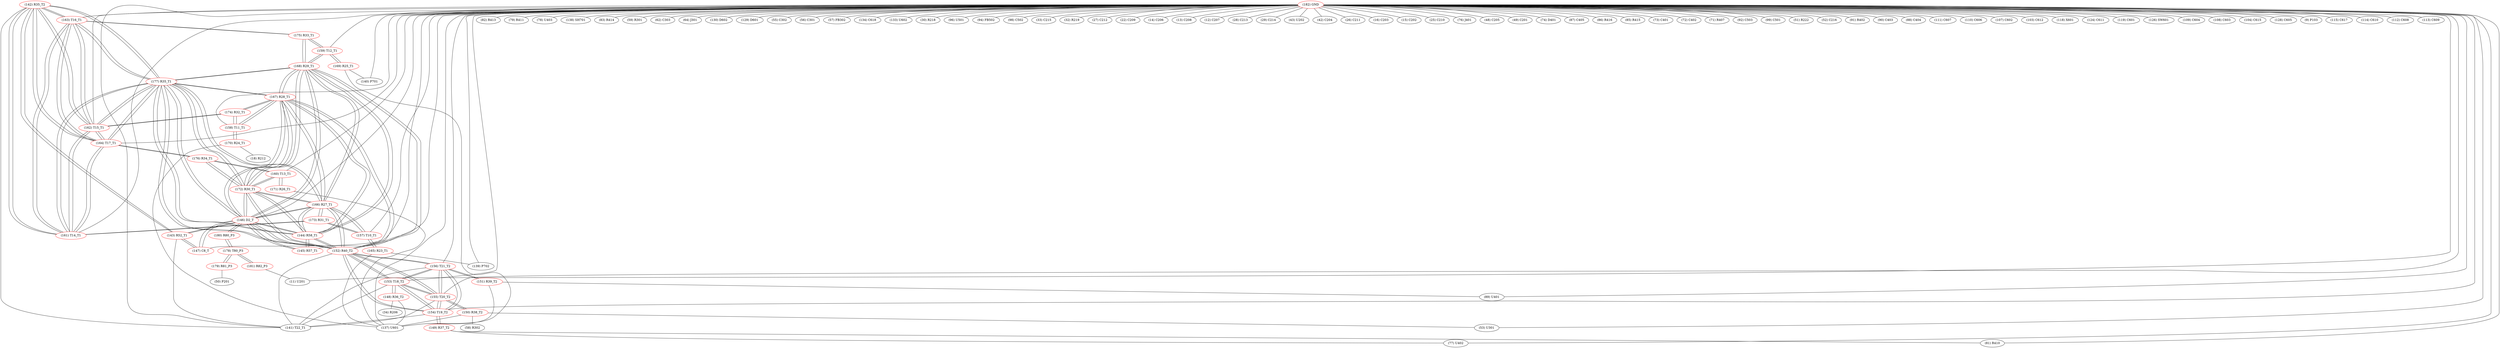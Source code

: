 graph {
	142 [label="(142) R35_T2" color=red]
	163 [label="(163) T16_T1"]
	162 [label="(162) T15_T1"]
	177 [label="(177) R35_T1"]
	161 [label="(161) T14_T1"]
	164 [label="(164) T17_T1"]
	143 [label="(143) R52_T1"]
	141 [label="(141) T22_T1"]
	143 [label="(143) R52_T1" color=red]
	146 [label="(146) D2_T"]
	147 [label="(147) C8_T"]
	142 [label="(142) R35_T2"]
	141 [label="(141) T22_T1"]
	144 [label="(144) R58_T1" color=red]
	145 [label="(145) R57_T1"]
	146 [label="(146) D2_T"]
	168 [label="(168) R29_T1"]
	177 [label="(177) R35_T1"]
	152 [label="(152) R40_T2"]
	172 [label="(172) R30_T1"]
	166 [label="(166) R27_T1"]
	167 [label="(167) R28_T1"]
	145 [label="(145) R57_T1" color=red]
	144 [label="(144) R58_T1"]
	146 [label="(146) D2_T"]
	146 [label="(146) D2_T" color=red]
	143 [label="(143) R52_T1"]
	147 [label="(147) C8_T"]
	144 [label="(144) R58_T1"]
	145 [label="(145) R57_T1"]
	168 [label="(168) R29_T1"]
	177 [label="(177) R35_T1"]
	152 [label="(152) R40_T2"]
	172 [label="(172) R30_T1"]
	166 [label="(166) R27_T1"]
	167 [label="(167) R28_T1"]
	180 [label="(180) R80_P3"]
	147 [label="(147) C8_T" color=red]
	146 [label="(146) D2_T"]
	143 [label="(143) R52_T1"]
	148 [label="(148) R36_T2" color=red]
	34 [label="(34) R206"]
	137 [label="(137) U601"]
	153 [label="(153) T18_T2"]
	149 [label="(149) R37_T2" color=red]
	77 [label="(77) U402"]
	81 [label="(81) R410"]
	154 [label="(154) T19_T2"]
	150 [label="(150) R38_T2" color=red]
	53 [label="(53) U301"]
	137 [label="(137) U601"]
	58 [label="(58) R302"]
	155 [label="(155) T20_T2"]
	151 [label="(151) R39_T2" color=red]
	137 [label="(137) U601"]
	89 [label="(89) U401"]
	156 [label="(156) T21_T2"]
	152 [label="(152) R40_T2" color=red]
	168 [label="(168) R29_T1"]
	177 [label="(177) R35_T1"]
	172 [label="(172) R30_T1"]
	146 [label="(146) D2_T"]
	144 [label="(144) R58_T1"]
	166 [label="(166) R27_T1"]
	167 [label="(167) R28_T1"]
	141 [label="(141) T22_T1"]
	154 [label="(154) T19_T2"]
	153 [label="(153) T18_T2"]
	156 [label="(156) T21_T2"]
	155 [label="(155) T20_T2"]
	153 [label="(153) T18_T2" color=red]
	141 [label="(141) T22_T1"]
	154 [label="(154) T19_T2"]
	152 [label="(152) R40_T2"]
	156 [label="(156) T21_T2"]
	155 [label="(155) T20_T2"]
	148 [label="(148) R36_T2"]
	154 [label="(154) T19_T2" color=red]
	141 [label="(141) T22_T1"]
	153 [label="(153) T18_T2"]
	152 [label="(152) R40_T2"]
	156 [label="(156) T21_T2"]
	155 [label="(155) T20_T2"]
	149 [label="(149) R37_T2"]
	155 [label="(155) T20_T2" color=red]
	141 [label="(141) T22_T1"]
	154 [label="(154) T19_T2"]
	153 [label="(153) T18_T2"]
	152 [label="(152) R40_T2"]
	156 [label="(156) T21_T2"]
	150 [label="(150) R38_T2"]
	156 [label="(156) T21_T2" color=red]
	141 [label="(141) T22_T1"]
	154 [label="(154) T19_T2"]
	153 [label="(153) T18_T2"]
	152 [label="(152) R40_T2"]
	155 [label="(155) T20_T2"]
	151 [label="(151) R39_T2"]
	157 [label="(157) T10_T1" color=red]
	165 [label="(165) R23_T1"]
	173 [label="(173) R31_T1"]
	166 [label="(166) R27_T1"]
	158 [label="(158) T11_T1" color=red]
	170 [label="(170) R24_T1"]
	174 [label="(174) R32_T1"]
	167 [label="(167) R28_T1"]
	159 [label="(159) T12_T1" color=red]
	175 [label="(175) R33_T1"]
	168 [label="(168) R29_T1"]
	169 [label="(169) R25_T1"]
	160 [label="(160) T13_T1" color=red]
	172 [label="(172) R30_T1"]
	176 [label="(176) R34_T1"]
	171 [label="(171) R26_T1"]
	161 [label="(161) T14_T1" color=red]
	163 [label="(163) T16_T1"]
	162 [label="(162) T15_T1"]
	177 [label="(177) R35_T1"]
	164 [label="(164) T17_T1"]
	142 [label="(142) R35_T2"]
	173 [label="(173) R31_T1"]
	162 [label="(162) T15_T1" color=red]
	163 [label="(163) T16_T1"]
	177 [label="(177) R35_T1"]
	161 [label="(161) T14_T1"]
	164 [label="(164) T17_T1"]
	142 [label="(142) R35_T2"]
	174 [label="(174) R32_T1"]
	163 [label="(163) T16_T1" color=red]
	162 [label="(162) T15_T1"]
	177 [label="(177) R35_T1"]
	161 [label="(161) T14_T1"]
	164 [label="(164) T17_T1"]
	142 [label="(142) R35_T2"]
	175 [label="(175) R33_T1"]
	164 [label="(164) T17_T1" color=red]
	163 [label="(163) T16_T1"]
	162 [label="(162) T15_T1"]
	177 [label="(177) R35_T1"]
	161 [label="(161) T14_T1"]
	142 [label="(142) R35_T2"]
	176 [label="(176) R34_T1"]
	165 [label="(165) R23_T1" color=red]
	137 [label="(137) U601"]
	139 [label="(139) P702"]
	157 [label="(157) T10_T1"]
	166 [label="(166) R27_T1" color=red]
	168 [label="(168) R29_T1"]
	177 [label="(177) R35_T1"]
	152 [label="(152) R40_T2"]
	172 [label="(172) R30_T1"]
	146 [label="(146) D2_T"]
	144 [label="(144) R58_T1"]
	167 [label="(167) R28_T1"]
	157 [label="(157) T10_T1"]
	173 [label="(173) R31_T1"]
	167 [label="(167) R28_T1" color=red]
	168 [label="(168) R29_T1"]
	177 [label="(177) R35_T1"]
	152 [label="(152) R40_T2"]
	172 [label="(172) R30_T1"]
	146 [label="(146) D2_T"]
	144 [label="(144) R58_T1"]
	166 [label="(166) R27_T1"]
	174 [label="(174) R32_T1"]
	158 [label="(158) T11_T1"]
	168 [label="(168) R29_T1" color=red]
	177 [label="(177) R35_T1"]
	152 [label="(152) R40_T2"]
	172 [label="(172) R30_T1"]
	146 [label="(146) D2_T"]
	144 [label="(144) R58_T1"]
	166 [label="(166) R27_T1"]
	167 [label="(167) R28_T1"]
	175 [label="(175) R33_T1"]
	159 [label="(159) T12_T1"]
	169 [label="(169) R25_T1" color=red]
	140 [label="(140) P701"]
	137 [label="(137) U601"]
	159 [label="(159) T12_T1"]
	170 [label="(170) R24_T1" color=red]
	137 [label="(137) U601"]
	18 [label="(18) R212"]
	158 [label="(158) T11_T1"]
	171 [label="(171) R26_T1" color=red]
	137 [label="(137) U601"]
	160 [label="(160) T13_T1"]
	172 [label="(172) R30_T1" color=red]
	168 [label="(168) R29_T1"]
	177 [label="(177) R35_T1"]
	152 [label="(152) R40_T2"]
	146 [label="(146) D2_T"]
	144 [label="(144) R58_T1"]
	166 [label="(166) R27_T1"]
	167 [label="(167) R28_T1"]
	176 [label="(176) R34_T1"]
	160 [label="(160) T13_T1"]
	173 [label="(173) R31_T1" color=red]
	157 [label="(157) T10_T1"]
	166 [label="(166) R27_T1"]
	161 [label="(161) T14_T1"]
	174 [label="(174) R32_T1" color=red]
	162 [label="(162) T15_T1"]
	167 [label="(167) R28_T1"]
	158 [label="(158) T11_T1"]
	175 [label="(175) R33_T1" color=red]
	163 [label="(163) T16_T1"]
	168 [label="(168) R29_T1"]
	159 [label="(159) T12_T1"]
	176 [label="(176) R34_T1" color=red]
	164 [label="(164) T17_T1"]
	172 [label="(172) R30_T1"]
	160 [label="(160) T13_T1"]
	177 [label="(177) R35_T1" color=red]
	168 [label="(168) R29_T1"]
	152 [label="(152) R40_T2"]
	172 [label="(172) R30_T1"]
	146 [label="(146) D2_T"]
	144 [label="(144) R58_T1"]
	166 [label="(166) R27_T1"]
	167 [label="(167) R28_T1"]
	163 [label="(163) T16_T1"]
	162 [label="(162) T15_T1"]
	161 [label="(161) T14_T1"]
	164 [label="(164) T17_T1"]
	142 [label="(142) R35_T2"]
	178 [label="(178) T80_P3" color=red]
	179 [label="(179) R81_P3"]
	181 [label="(181) R82_P3"]
	180 [label="(180) R80_P3"]
	179 [label="(179) R81_P3" color=red]
	50 [label="(50) P201"]
	178 [label="(178) T80_P3"]
	180 [label="(180) R80_P3" color=red]
	146 [label="(146) D2_T"]
	178 [label="(178) T80_P3"]
	181 [label="(181) R82_P3" color=red]
	11 [label="(11) U201"]
	178 [label="(178) T80_P3"]
	182 [label="(182) GND" color=red]
	82 [label="(82) R413"]
	81 [label="(81) R410"]
	79 [label="(79) R411"]
	78 [label="(78) U403"]
	138 [label="(138) SH701"]
	83 [label="(83) R414"]
	59 [label="(59) R301"]
	62 [label="(62) C303"]
	137 [label="(137) U601"]
	64 [label="(64) J301"]
	130 [label="(130) D602"]
	129 [label="(129) D601"]
	55 [label="(55) C302"]
	139 [label="(139) P702"]
	56 [label="(56) C301"]
	57 [label="(57) FB302"]
	53 [label="(53) U301"]
	134 [label="(134) C618"]
	133 [label="(133) U602"]
	30 [label="(30) R218"]
	140 [label="(140) P701"]
	96 [label="(96) U501"]
	94 [label="(94) FB502"]
	98 [label="(98) C502"]
	33 [label="(33) C215"]
	32 [label="(32) R219"]
	27 [label="(27) C212"]
	22 [label="(22) C209"]
	11 [label="(11) U201"]
	14 [label="(14) C206"]
	13 [label="(13) C208"]
	12 [label="(12) C207"]
	28 [label="(28) C213"]
	29 [label="(29) C214"]
	43 [label="(43) U202"]
	42 [label="(42) C204"]
	26 [label="(26) C211"]
	16 [label="(16) C203"]
	15 [label="(15) C202"]
	25 [label="(25) C210"]
	77 [label="(77) U402"]
	76 [label="(76) J401"]
	48 [label="(48) C205"]
	49 [label="(49) C201"]
	74 [label="(74) D401"]
	87 [label="(87) C405"]
	86 [label="(86) R416"]
	85 [label="(85) R415"]
	73 [label="(73) C401"]
	72 [label="(72) C402"]
	71 [label="(71) R407"]
	92 [label="(92) C503"]
	99 [label="(99) C501"]
	51 [label="(51) R222"]
	52 [label="(52) C216"]
	91 [label="(91) R402"]
	90 [label="(90) C403"]
	89 [label="(89) U401"]
	88 [label="(88) C404"]
	111 [label="(111) C607"]
	110 [label="(110) C606"]
	107 [label="(107) C602"]
	103 [label="(103) C612"]
	118 [label="(118) X601"]
	124 [label="(124) C611"]
	119 [label="(119) C601"]
	126 [label="(126) SW601"]
	109 [label="(109) C604"]
	108 [label="(108) C603"]
	104 [label="(104) C615"]
	128 [label="(128) C605"]
	9 [label="(9) P103"]
	115 [label="(115) C617"]
	114 [label="(114) C610"]
	112 [label="(112) C608"]
	113 [label="(113) C609"]
	155 [label="(155) T20_T2"]
	153 [label="(153) T18_T2"]
	154 [label="(154) T19_T2"]
	156 [label="(156) T21_T2"]
	145 [label="(145) R57_T1"]
	141 [label="(141) T22_T1"]
	146 [label="(146) D2_T"]
	158 [label="(158) T11_T1"]
	163 [label="(163) T16_T1"]
	164 [label="(164) T17_T1"]
	157 [label="(157) T10_T1"]
	159 [label="(159) T12_T1"]
	160 [label="(160) T13_T1"]
	161 [label="(161) T14_T1"]
	162 [label="(162) T15_T1"]
	147 [label="(147) C8_T"]
	142 -- 163
	142 -- 162
	142 -- 177
	142 -- 161
	142 -- 164
	142 -- 143
	142 -- 141
	143 -- 146
	143 -- 147
	143 -- 142
	143 -- 141
	144 -- 145
	144 -- 146
	144 -- 168
	144 -- 177
	144 -- 152
	144 -- 172
	144 -- 166
	144 -- 167
	145 -- 144
	145 -- 146
	146 -- 143
	146 -- 147
	146 -- 144
	146 -- 145
	146 -- 168
	146 -- 177
	146 -- 152
	146 -- 172
	146 -- 166
	146 -- 167
	146 -- 180
	147 -- 146
	147 -- 143
	148 -- 34
	148 -- 137
	148 -- 153
	149 -- 77
	149 -- 81
	149 -- 154
	150 -- 53
	150 -- 137
	150 -- 58
	150 -- 155
	151 -- 137
	151 -- 89
	151 -- 156
	152 -- 168
	152 -- 177
	152 -- 172
	152 -- 146
	152 -- 144
	152 -- 166
	152 -- 167
	152 -- 141
	152 -- 154
	152 -- 153
	152 -- 156
	152 -- 155
	153 -- 141
	153 -- 154
	153 -- 152
	153 -- 156
	153 -- 155
	153 -- 148
	154 -- 141
	154 -- 153
	154 -- 152
	154 -- 156
	154 -- 155
	154 -- 149
	155 -- 141
	155 -- 154
	155 -- 153
	155 -- 152
	155 -- 156
	155 -- 150
	156 -- 141
	156 -- 154
	156 -- 153
	156 -- 152
	156 -- 155
	156 -- 151
	157 -- 165
	157 -- 173
	157 -- 166
	158 -- 170
	158 -- 174
	158 -- 167
	159 -- 175
	159 -- 168
	159 -- 169
	160 -- 172
	160 -- 176
	160 -- 171
	161 -- 163
	161 -- 162
	161 -- 177
	161 -- 164
	161 -- 142
	161 -- 173
	162 -- 163
	162 -- 177
	162 -- 161
	162 -- 164
	162 -- 142
	162 -- 174
	163 -- 162
	163 -- 177
	163 -- 161
	163 -- 164
	163 -- 142
	163 -- 175
	164 -- 163
	164 -- 162
	164 -- 177
	164 -- 161
	164 -- 142
	164 -- 176
	165 -- 137
	165 -- 139
	165 -- 157
	166 -- 168
	166 -- 177
	166 -- 152
	166 -- 172
	166 -- 146
	166 -- 144
	166 -- 167
	166 -- 157
	166 -- 173
	167 -- 168
	167 -- 177
	167 -- 152
	167 -- 172
	167 -- 146
	167 -- 144
	167 -- 166
	167 -- 174
	167 -- 158
	168 -- 177
	168 -- 152
	168 -- 172
	168 -- 146
	168 -- 144
	168 -- 166
	168 -- 167
	168 -- 175
	168 -- 159
	169 -- 140
	169 -- 137
	169 -- 159
	170 -- 137
	170 -- 18
	170 -- 158
	171 -- 137
	171 -- 160
	172 -- 168
	172 -- 177
	172 -- 152
	172 -- 146
	172 -- 144
	172 -- 166
	172 -- 167
	172 -- 176
	172 -- 160
	173 -- 157
	173 -- 166
	173 -- 161
	174 -- 162
	174 -- 167
	174 -- 158
	175 -- 163
	175 -- 168
	175 -- 159
	176 -- 164
	176 -- 172
	176 -- 160
	177 -- 168
	177 -- 152
	177 -- 172
	177 -- 146
	177 -- 144
	177 -- 166
	177 -- 167
	177 -- 163
	177 -- 162
	177 -- 161
	177 -- 164
	177 -- 142
	178 -- 179
	178 -- 181
	178 -- 180
	179 -- 50
	179 -- 178
	180 -- 146
	180 -- 178
	181 -- 11
	181 -- 178
	182 -- 82
	182 -- 81
	182 -- 79
	182 -- 78
	182 -- 138
	182 -- 83
	182 -- 59
	182 -- 62
	182 -- 137
	182 -- 64
	182 -- 130
	182 -- 129
	182 -- 55
	182 -- 139
	182 -- 56
	182 -- 57
	182 -- 53
	182 -- 134
	182 -- 133
	182 -- 30
	182 -- 140
	182 -- 96
	182 -- 94
	182 -- 98
	182 -- 33
	182 -- 32
	182 -- 27
	182 -- 22
	182 -- 11
	182 -- 14
	182 -- 13
	182 -- 12
	182 -- 28
	182 -- 29
	182 -- 43
	182 -- 42
	182 -- 26
	182 -- 16
	182 -- 15
	182 -- 25
	182 -- 77
	182 -- 76
	182 -- 48
	182 -- 49
	182 -- 74
	182 -- 87
	182 -- 86
	182 -- 85
	182 -- 73
	182 -- 72
	182 -- 71
	182 -- 92
	182 -- 99
	182 -- 51
	182 -- 52
	182 -- 91
	182 -- 90
	182 -- 89
	182 -- 88
	182 -- 111
	182 -- 110
	182 -- 107
	182 -- 103
	182 -- 118
	182 -- 124
	182 -- 119
	182 -- 126
	182 -- 109
	182 -- 108
	182 -- 104
	182 -- 128
	182 -- 9
	182 -- 115
	182 -- 114
	182 -- 112
	182 -- 113
	182 -- 155
	182 -- 153
	182 -- 154
	182 -- 156
	182 -- 145
	182 -- 141
	182 -- 146
	182 -- 158
	182 -- 163
	182 -- 164
	182 -- 157
	182 -- 159
	182 -- 160
	182 -- 161
	182 -- 162
	182 -- 147
}